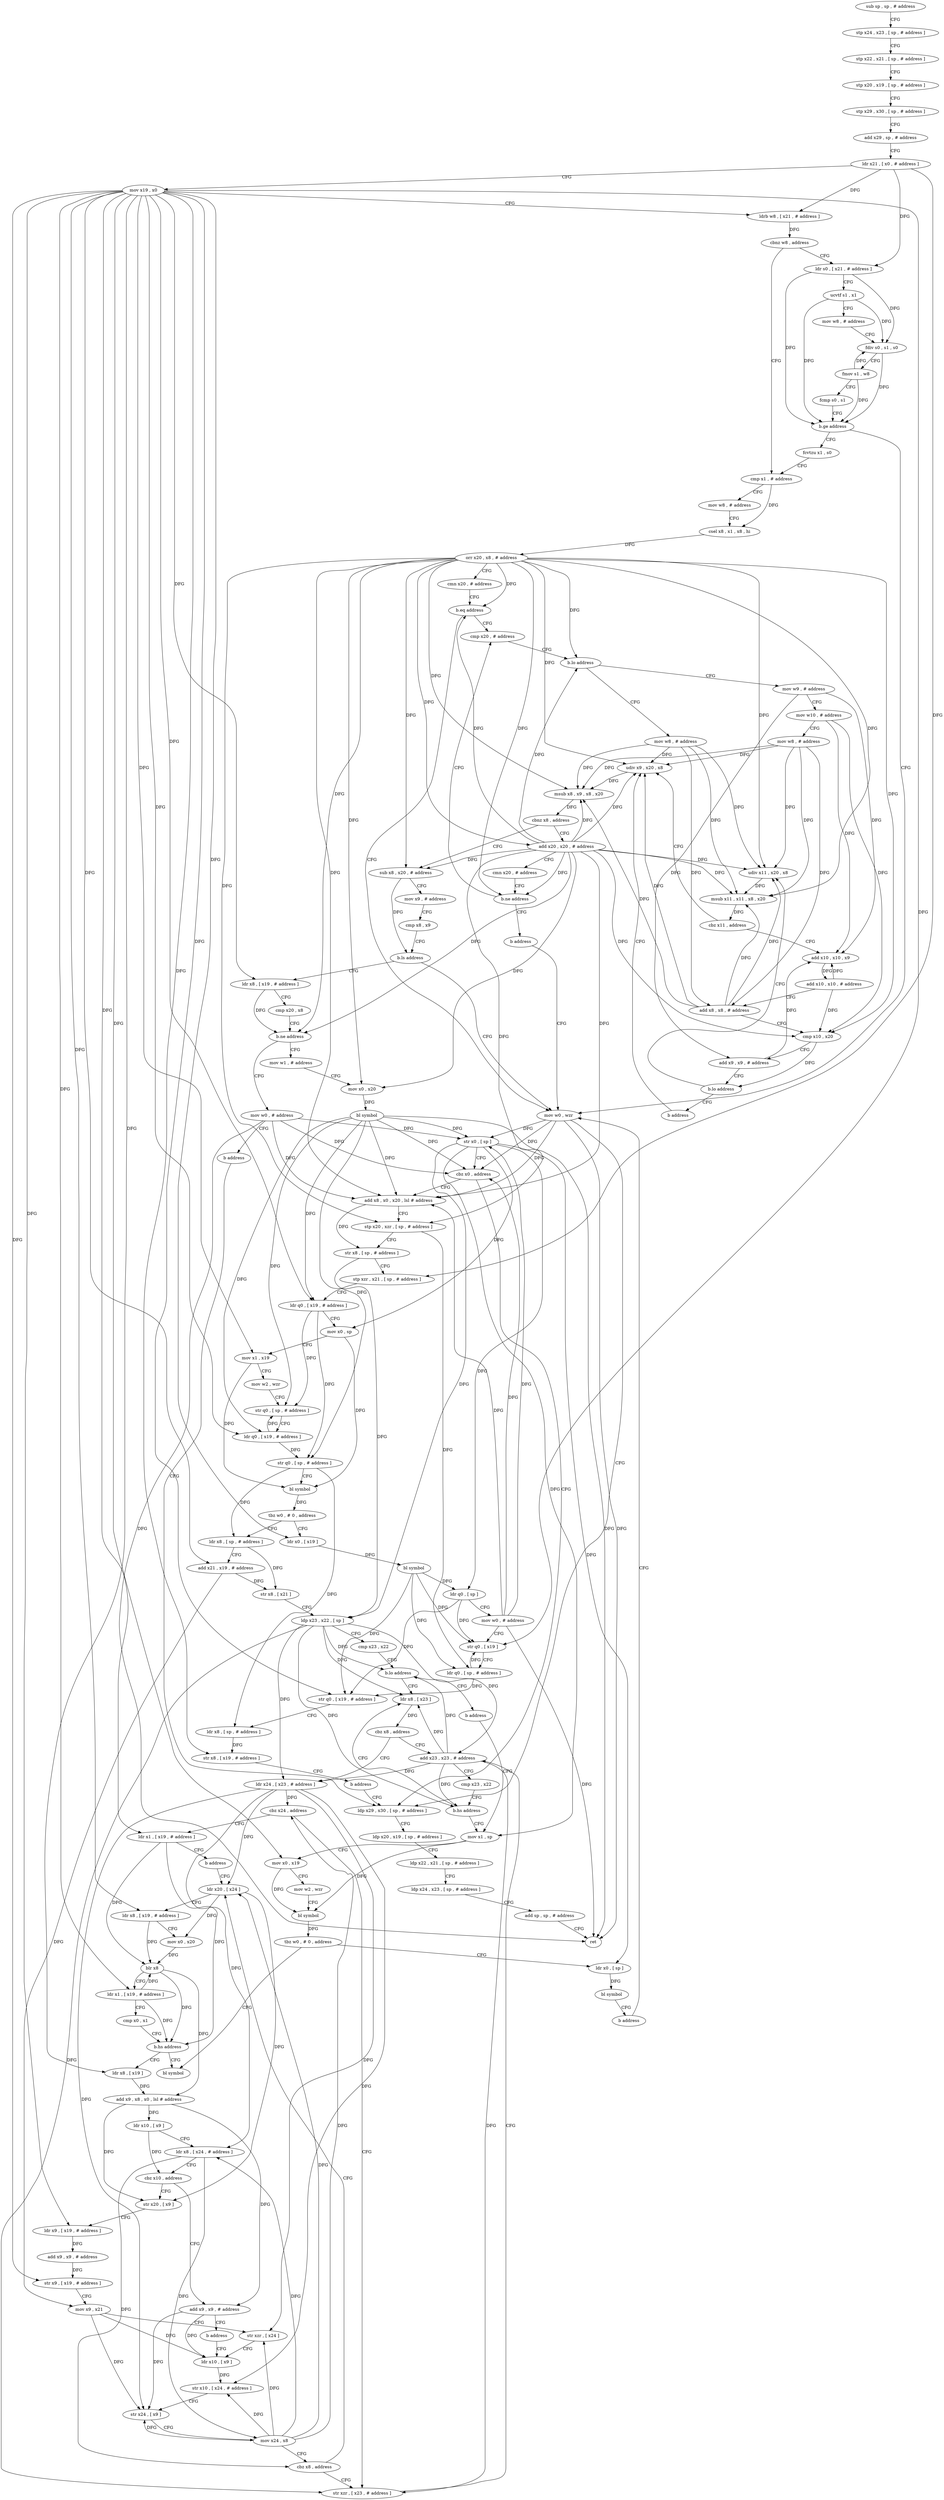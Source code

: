 digraph "func" {
"4222104" [label = "sub sp , sp , # address" ]
"4222108" [label = "stp x24 , x23 , [ sp , # address ]" ]
"4222112" [label = "stp x22 , x21 , [ sp , # address ]" ]
"4222116" [label = "stp x20 , x19 , [ sp , # address ]" ]
"4222120" [label = "stp x29 , x30 , [ sp , # address ]" ]
"4222124" [label = "add x29 , sp , # address" ]
"4222128" [label = "ldr x21 , [ x0 , # address ]" ]
"4222132" [label = "mov x19 , x0" ]
"4222136" [label = "ldrb w8 , [ x21 , # address ]" ]
"4222140" [label = "cbnz w8 , address" ]
"4222176" [label = "cmp x1 , # address" ]
"4222144" [label = "ldr s0 , [ x21 , # address ]" ]
"4222180" [label = "mov w8 , # address" ]
"4222184" [label = "csel x8 , x1 , x8 , hi" ]
"4222188" [label = "orr x20 , x8 , # address" ]
"4222192" [label = "cmn x20 , # address" ]
"4222196" [label = "b.eq address" ]
"4222308" [label = "mov w0 , wzr" ]
"4222200" [label = "cmp x20 , # address" ]
"4222148" [label = "ucvtf s1 , x1" ]
"4222152" [label = "mov w8 , # address" ]
"4222156" [label = "fdiv s0 , s1 , s0" ]
"4222160" [label = "fmov s1 , w8" ]
"4222164" [label = "fcmp s0 , s1" ]
"4222168" [label = "b.ge address" ]
"4222172" [label = "fcvtzu x1 , s0" ]
"4222312" [label = "ldp x29 , x30 , [ sp , # address ]" ]
"4222204" [label = "b.lo address" ]
"4222260" [label = "mov w8 , # address" ]
"4222208" [label = "mov w9 , # address" ]
"4222264" [label = "udiv x9 , x20 , x8" ]
"4222212" [label = "mov w10 , # address" ]
"4222216" [label = "mov w8 , # address" ]
"4222220" [label = "udiv x11 , x20 , x8" ]
"4222292" [label = "sub x8 , x20 , # address" ]
"4222296" [label = "mov x9 , # address" ]
"4222300" [label = "cmp x8 , x9" ]
"4222304" [label = "b.ls address" ]
"4222336" [label = "ldr x8 , [ x19 , # address ]" ]
"4222276" [label = "add x20 , x20 , # address" ]
"4222280" [label = "cmn x20 , # address" ]
"4222284" [label = "b.ne address" ]
"4222288" [label = "b address" ]
"4222268" [label = "msub x8 , x9 , x8 , x20" ]
"4222272" [label = "cbnz x8 , address" ]
"4222232" [label = "add x10 , x10 , x9" ]
"4222236" [label = "add x10 , x10 , # address" ]
"4222240" [label = "add x8 , x8 , # address" ]
"4222244" [label = "cmp x10 , x20" ]
"4222248" [label = "add x9 , x9 , # address" ]
"4222252" [label = "b.lo address" ]
"4222256" [label = "b address" ]
"4222340" [label = "cmp x20 , x8" ]
"4222344" [label = "b.ne address" ]
"4222356" [label = "mov w1 , # address" ]
"4222348" [label = "mov w0 , # address" ]
"4222224" [label = "msub x11 , x11 , x8 , x20" ]
"4222228" [label = "cbz x11 , address" ]
"4222360" [label = "mov x0 , x20" ]
"4222364" [label = "bl symbol" ]
"4222368" [label = "str x0 , [ sp ]" ]
"4222372" [label = "cbz x0 , address" ]
"4222376" [label = "add x8 , x0 , x20 , lsl # address" ]
"4222352" [label = "b address" ]
"4222316" [label = "ldp x20 , x19 , [ sp , # address ]" ]
"4222320" [label = "ldp x22 , x21 , [ sp , # address ]" ]
"4222324" [label = "ldp x24 , x23 , [ sp , # address ]" ]
"4222328" [label = "add sp , sp , # address" ]
"4222332" [label = "ret" ]
"4222380" [label = "stp x20 , xzr , [ sp , # address ]" ]
"4222384" [label = "str x8 , [ sp , # address ]" ]
"4222388" [label = "stp xzr , x21 , [ sp , # address ]" ]
"4222392" [label = "ldr q0 , [ x19 , # address ]" ]
"4222396" [label = "mov x0 , sp" ]
"4222400" [label = "mov x1 , x19" ]
"4222404" [label = "mov w2 , wzr" ]
"4222408" [label = "str q0 , [ sp , # address ]" ]
"4222412" [label = "ldr q0 , [ x19 , # address ]" ]
"4222416" [label = "str q0 , [ sp , # address ]" ]
"4222420" [label = "bl symbol" ]
"4222424" [label = "tbz w0 , # 0 , address" ]
"4222468" [label = "ldr x8 , [ sp , # address ]" ]
"4222428" [label = "ldr x0 , [ x19 ]" ]
"4222472" [label = "add x21 , x19 , # address" ]
"4222476" [label = "str x8 , [ x21 ]" ]
"4222480" [label = "ldp x23 , x22 , [ sp ]" ]
"4222484" [label = "cmp x23 , x22" ]
"4222488" [label = "b.lo address" ]
"4222512" [label = "ldr x8 , [ x23 ]" ]
"4222492" [label = "b address" ]
"4222432" [label = "bl symbol" ]
"4222436" [label = "ldr q0 , [ sp ]" ]
"4222440" [label = "mov w0 , # address" ]
"4222444" [label = "str q0 , [ x19 ]" ]
"4222448" [label = "ldr q0 , [ sp , # address ]" ]
"4222452" [label = "str q0 , [ x19 , # address ]" ]
"4222456" [label = "ldr x8 , [ sp , # address ]" ]
"4222460" [label = "str x8 , [ x19 , # address ]" ]
"4222464" [label = "b address" ]
"4222516" [label = "cbz x8 , address" ]
"4222500" [label = "add x23 , x23 , # address" ]
"4222520" [label = "ldr x24 , [ x23 , # address ]" ]
"4222636" [label = "mov x1 , sp" ]
"4222504" [label = "cmp x23 , x22" ]
"4222508" [label = "b.hs address" ]
"4222524" [label = "cbz x24 , address" ]
"4222496" [label = "str xzr , [ x23 , # address ]" ]
"4222528" [label = "ldr x1 , [ x19 , # address ]" ]
"4222640" [label = "mov x0 , x19" ]
"4222644" [label = "mov w2 , wzr" ]
"4222648" [label = "bl symbol" ]
"4222652" [label = "tbz w0 , # 0 , address" ]
"4222668" [label = "bl symbol" ]
"4222656" [label = "ldr x0 , [ sp ]" ]
"4222532" [label = "b address" ]
"4222580" [label = "ldr x20 , [ x24 ]" ]
"4222660" [label = "bl symbol" ]
"4222664" [label = "b address" ]
"4222584" [label = "ldr x8 , [ x19 , # address ]" ]
"4222588" [label = "mov x0 , x20" ]
"4222592" [label = "blr x8" ]
"4222596" [label = "ldr x1 , [ x19 , # address ]" ]
"4222600" [label = "cmp x0 , x1" ]
"4222604" [label = "b.hs address" ]
"4222608" [label = "ldr x8 , [ x19 ]" ]
"4222612" [label = "add x9 , x8 , x0 , lsl # address" ]
"4222616" [label = "ldr x10 , [ x9 ]" ]
"4222620" [label = "ldr x8 , [ x24 , # address ]" ]
"4222624" [label = "cbz x10 , address" ]
"4222536" [label = "str x20 , [ x9 ]" ]
"4222628" [label = "add x9 , x9 , # address" ]
"4222540" [label = "ldr x9 , [ x19 , # address ]" ]
"4222544" [label = "add x9 , x9 , # address" ]
"4222548" [label = "str x9 , [ x19 , # address ]" ]
"4222552" [label = "mov x9 , x21" ]
"4222556" [label = "str xzr , [ x24 ]" ]
"4222560" [label = "ldr x10 , [ x9 ]" ]
"4222632" [label = "b address" ]
"4222564" [label = "str x10 , [ x24 , # address ]" ]
"4222568" [label = "str x24 , [ x9 ]" ]
"4222572" [label = "mov x24 , x8" ]
"4222576" [label = "cbz x8 , address" ]
"4222104" -> "4222108" [ label = "CFG" ]
"4222108" -> "4222112" [ label = "CFG" ]
"4222112" -> "4222116" [ label = "CFG" ]
"4222116" -> "4222120" [ label = "CFG" ]
"4222120" -> "4222124" [ label = "CFG" ]
"4222124" -> "4222128" [ label = "CFG" ]
"4222128" -> "4222132" [ label = "CFG" ]
"4222128" -> "4222136" [ label = "DFG" ]
"4222128" -> "4222144" [ label = "DFG" ]
"4222128" -> "4222388" [ label = "DFG" ]
"4222132" -> "4222136" [ label = "CFG" ]
"4222132" -> "4222336" [ label = "DFG" ]
"4222132" -> "4222392" [ label = "DFG" ]
"4222132" -> "4222400" [ label = "DFG" ]
"4222132" -> "4222412" [ label = "DFG" ]
"4222132" -> "4222472" [ label = "DFG" ]
"4222132" -> "4222428" [ label = "DFG" ]
"4222132" -> "4222444" [ label = "DFG" ]
"4222132" -> "4222452" [ label = "DFG" ]
"4222132" -> "4222460" [ label = "DFG" ]
"4222132" -> "4222640" [ label = "DFG" ]
"4222132" -> "4222528" [ label = "DFG" ]
"4222132" -> "4222584" [ label = "DFG" ]
"4222132" -> "4222596" [ label = "DFG" ]
"4222132" -> "4222608" [ label = "DFG" ]
"4222132" -> "4222540" [ label = "DFG" ]
"4222132" -> "4222548" [ label = "DFG" ]
"4222136" -> "4222140" [ label = "DFG" ]
"4222140" -> "4222176" [ label = "CFG" ]
"4222140" -> "4222144" [ label = "CFG" ]
"4222176" -> "4222180" [ label = "CFG" ]
"4222176" -> "4222184" [ label = "DFG" ]
"4222144" -> "4222148" [ label = "CFG" ]
"4222144" -> "4222156" [ label = "DFG" ]
"4222144" -> "4222168" [ label = "DFG" ]
"4222180" -> "4222184" [ label = "CFG" ]
"4222184" -> "4222188" [ label = "DFG" ]
"4222188" -> "4222192" [ label = "CFG" ]
"4222188" -> "4222196" [ label = "DFG" ]
"4222188" -> "4222204" [ label = "DFG" ]
"4222188" -> "4222264" [ label = "DFG" ]
"4222188" -> "4222268" [ label = "DFG" ]
"4222188" -> "4222220" [ label = "DFG" ]
"4222188" -> "4222224" [ label = "DFG" ]
"4222188" -> "4222292" [ label = "DFG" ]
"4222188" -> "4222276" [ label = "DFG" ]
"4222188" -> "4222284" [ label = "DFG" ]
"4222188" -> "4222244" [ label = "DFG" ]
"4222188" -> "4222344" [ label = "DFG" ]
"4222188" -> "4222360" [ label = "DFG" ]
"4222188" -> "4222376" [ label = "DFG" ]
"4222188" -> "4222380" [ label = "DFG" ]
"4222192" -> "4222196" [ label = "CFG" ]
"4222196" -> "4222308" [ label = "CFG" ]
"4222196" -> "4222200" [ label = "CFG" ]
"4222308" -> "4222312" [ label = "CFG" ]
"4222308" -> "4222332" [ label = "DFG" ]
"4222308" -> "4222368" [ label = "DFG" ]
"4222308" -> "4222372" [ label = "DFG" ]
"4222308" -> "4222376" [ label = "DFG" ]
"4222200" -> "4222204" [ label = "CFG" ]
"4222148" -> "4222152" [ label = "CFG" ]
"4222148" -> "4222156" [ label = "DFG" ]
"4222148" -> "4222168" [ label = "DFG" ]
"4222152" -> "4222156" [ label = "CFG" ]
"4222156" -> "4222160" [ label = "CFG" ]
"4222156" -> "4222168" [ label = "DFG" ]
"4222160" -> "4222164" [ label = "CFG" ]
"4222160" -> "4222156" [ label = "DFG" ]
"4222160" -> "4222168" [ label = "DFG" ]
"4222164" -> "4222168" [ label = "CFG" ]
"4222168" -> "4222308" [ label = "CFG" ]
"4222168" -> "4222172" [ label = "CFG" ]
"4222172" -> "4222176" [ label = "CFG" ]
"4222312" -> "4222316" [ label = "CFG" ]
"4222204" -> "4222260" [ label = "CFG" ]
"4222204" -> "4222208" [ label = "CFG" ]
"4222260" -> "4222264" [ label = "DFG" ]
"4222260" -> "4222268" [ label = "DFG" ]
"4222260" -> "4222220" [ label = "DFG" ]
"4222260" -> "4222224" [ label = "DFG" ]
"4222260" -> "4222240" [ label = "DFG" ]
"4222208" -> "4222212" [ label = "CFG" ]
"4222208" -> "4222232" [ label = "DFG" ]
"4222208" -> "4222248" [ label = "DFG" ]
"4222264" -> "4222268" [ label = "DFG" ]
"4222212" -> "4222216" [ label = "CFG" ]
"4222212" -> "4222232" [ label = "DFG" ]
"4222212" -> "4222244" [ label = "DFG" ]
"4222216" -> "4222220" [ label = "DFG" ]
"4222216" -> "4222264" [ label = "DFG" ]
"4222216" -> "4222268" [ label = "DFG" ]
"4222216" -> "4222224" [ label = "DFG" ]
"4222216" -> "4222240" [ label = "DFG" ]
"4222220" -> "4222224" [ label = "DFG" ]
"4222292" -> "4222296" [ label = "CFG" ]
"4222292" -> "4222304" [ label = "DFG" ]
"4222296" -> "4222300" [ label = "CFG" ]
"4222300" -> "4222304" [ label = "CFG" ]
"4222304" -> "4222336" [ label = "CFG" ]
"4222304" -> "4222308" [ label = "CFG" ]
"4222336" -> "4222340" [ label = "CFG" ]
"4222336" -> "4222344" [ label = "DFG" ]
"4222276" -> "4222280" [ label = "CFG" ]
"4222276" -> "4222196" [ label = "DFG" ]
"4222276" -> "4222204" [ label = "DFG" ]
"4222276" -> "4222292" [ label = "DFG" ]
"4222276" -> "4222264" [ label = "DFG" ]
"4222276" -> "4222268" [ label = "DFG" ]
"4222276" -> "4222220" [ label = "DFG" ]
"4222276" -> "4222224" [ label = "DFG" ]
"4222276" -> "4222284" [ label = "DFG" ]
"4222276" -> "4222244" [ label = "DFG" ]
"4222276" -> "4222344" [ label = "DFG" ]
"4222276" -> "4222360" [ label = "DFG" ]
"4222276" -> "4222376" [ label = "DFG" ]
"4222276" -> "4222380" [ label = "DFG" ]
"4222280" -> "4222284" [ label = "CFG" ]
"4222284" -> "4222200" [ label = "CFG" ]
"4222284" -> "4222288" [ label = "CFG" ]
"4222288" -> "4222308" [ label = "CFG" ]
"4222268" -> "4222272" [ label = "DFG" ]
"4222272" -> "4222292" [ label = "CFG" ]
"4222272" -> "4222276" [ label = "CFG" ]
"4222232" -> "4222236" [ label = "DFG" ]
"4222236" -> "4222240" [ label = "CFG" ]
"4222236" -> "4222232" [ label = "DFG" ]
"4222236" -> "4222244" [ label = "DFG" ]
"4222240" -> "4222244" [ label = "CFG" ]
"4222240" -> "4222264" [ label = "DFG" ]
"4222240" -> "4222268" [ label = "DFG" ]
"4222240" -> "4222220" [ label = "DFG" ]
"4222240" -> "4222224" [ label = "DFG" ]
"4222244" -> "4222248" [ label = "CFG" ]
"4222244" -> "4222252" [ label = "DFG" ]
"4222248" -> "4222252" [ label = "CFG" ]
"4222248" -> "4222232" [ label = "DFG" ]
"4222252" -> "4222220" [ label = "CFG" ]
"4222252" -> "4222256" [ label = "CFG" ]
"4222256" -> "4222264" [ label = "CFG" ]
"4222340" -> "4222344" [ label = "CFG" ]
"4222344" -> "4222356" [ label = "CFG" ]
"4222344" -> "4222348" [ label = "CFG" ]
"4222356" -> "4222360" [ label = "CFG" ]
"4222348" -> "4222352" [ label = "CFG" ]
"4222348" -> "4222368" [ label = "DFG" ]
"4222348" -> "4222372" [ label = "DFG" ]
"4222348" -> "4222332" [ label = "DFG" ]
"4222348" -> "4222376" [ label = "DFG" ]
"4222224" -> "4222228" [ label = "DFG" ]
"4222228" -> "4222264" [ label = "CFG" ]
"4222228" -> "4222232" [ label = "CFG" ]
"4222360" -> "4222364" [ label = "DFG" ]
"4222364" -> "4222368" [ label = "DFG" ]
"4222364" -> "4222332" [ label = "DFG" ]
"4222364" -> "4222372" [ label = "DFG" ]
"4222364" -> "4222376" [ label = "DFG" ]
"4222364" -> "4222392" [ label = "DFG" ]
"4222364" -> "4222408" [ label = "DFG" ]
"4222364" -> "4222412" [ label = "DFG" ]
"4222364" -> "4222416" [ label = "DFG" ]
"4222368" -> "4222372" [ label = "CFG" ]
"4222368" -> "4222480" [ label = "DFG" ]
"4222368" -> "4222436" [ label = "DFG" ]
"4222368" -> "4222656" [ label = "DFG" ]
"4222368" -> "4222396" [ label = "DFG" ]
"4222368" -> "4222636" [ label = "DFG" ]
"4222372" -> "4222312" [ label = "CFG" ]
"4222372" -> "4222376" [ label = "CFG" ]
"4222376" -> "4222380" [ label = "CFG" ]
"4222376" -> "4222384" [ label = "DFG" ]
"4222352" -> "4222312" [ label = "CFG" ]
"4222316" -> "4222320" [ label = "CFG" ]
"4222320" -> "4222324" [ label = "CFG" ]
"4222324" -> "4222328" [ label = "CFG" ]
"4222328" -> "4222332" [ label = "CFG" ]
"4222380" -> "4222384" [ label = "CFG" ]
"4222380" -> "4222448" [ label = "DFG" ]
"4222384" -> "4222388" [ label = "CFG" ]
"4222384" -> "4222480" [ label = "DFG" ]
"4222388" -> "4222392" [ label = "CFG" ]
"4222392" -> "4222396" [ label = "CFG" ]
"4222392" -> "4222408" [ label = "DFG" ]
"4222392" -> "4222416" [ label = "DFG" ]
"4222396" -> "4222400" [ label = "CFG" ]
"4222396" -> "4222420" [ label = "DFG" ]
"4222400" -> "4222404" [ label = "CFG" ]
"4222400" -> "4222420" [ label = "DFG" ]
"4222404" -> "4222408" [ label = "CFG" ]
"4222408" -> "4222412" [ label = "CFG" ]
"4222412" -> "4222416" [ label = "DFG" ]
"4222412" -> "4222408" [ label = "DFG" ]
"4222416" -> "4222420" [ label = "CFG" ]
"4222416" -> "4222468" [ label = "DFG" ]
"4222416" -> "4222456" [ label = "DFG" ]
"4222420" -> "4222424" [ label = "DFG" ]
"4222424" -> "4222468" [ label = "CFG" ]
"4222424" -> "4222428" [ label = "CFG" ]
"4222468" -> "4222472" [ label = "CFG" ]
"4222468" -> "4222476" [ label = "DFG" ]
"4222428" -> "4222432" [ label = "DFG" ]
"4222472" -> "4222476" [ label = "DFG" ]
"4222472" -> "4222552" [ label = "DFG" ]
"4222476" -> "4222480" [ label = "CFG" ]
"4222480" -> "4222484" [ label = "CFG" ]
"4222480" -> "4222488" [ label = "DFG" ]
"4222480" -> "4222512" [ label = "DFG" ]
"4222480" -> "4222500" [ label = "DFG" ]
"4222480" -> "4222508" [ label = "DFG" ]
"4222480" -> "4222520" [ label = "DFG" ]
"4222480" -> "4222496" [ label = "DFG" ]
"4222484" -> "4222488" [ label = "CFG" ]
"4222488" -> "4222512" [ label = "CFG" ]
"4222488" -> "4222492" [ label = "CFG" ]
"4222512" -> "4222516" [ label = "DFG" ]
"4222492" -> "4222636" [ label = "CFG" ]
"4222432" -> "4222436" [ label = "DFG" ]
"4222432" -> "4222444" [ label = "DFG" ]
"4222432" -> "4222448" [ label = "DFG" ]
"4222432" -> "4222452" [ label = "DFG" ]
"4222436" -> "4222440" [ label = "CFG" ]
"4222436" -> "4222444" [ label = "DFG" ]
"4222436" -> "4222452" [ label = "DFG" ]
"4222440" -> "4222444" [ label = "CFG" ]
"4222440" -> "4222368" [ label = "DFG" ]
"4222440" -> "4222372" [ label = "DFG" ]
"4222440" -> "4222332" [ label = "DFG" ]
"4222440" -> "4222376" [ label = "DFG" ]
"4222444" -> "4222448" [ label = "CFG" ]
"4222448" -> "4222452" [ label = "DFG" ]
"4222448" -> "4222444" [ label = "DFG" ]
"4222452" -> "4222456" [ label = "CFG" ]
"4222456" -> "4222460" [ label = "DFG" ]
"4222460" -> "4222464" [ label = "CFG" ]
"4222464" -> "4222312" [ label = "CFG" ]
"4222516" -> "4222500" [ label = "CFG" ]
"4222516" -> "4222520" [ label = "CFG" ]
"4222500" -> "4222504" [ label = "CFG" ]
"4222500" -> "4222512" [ label = "DFG" ]
"4222500" -> "4222488" [ label = "DFG" ]
"4222500" -> "4222508" [ label = "DFG" ]
"4222500" -> "4222520" [ label = "DFG" ]
"4222500" -> "4222496" [ label = "DFG" ]
"4222520" -> "4222524" [ label = "DFG" ]
"4222520" -> "4222580" [ label = "DFG" ]
"4222520" -> "4222620" [ label = "DFG" ]
"4222520" -> "4222556" [ label = "DFG" ]
"4222520" -> "4222564" [ label = "DFG" ]
"4222520" -> "4222568" [ label = "DFG" ]
"4222636" -> "4222640" [ label = "CFG" ]
"4222636" -> "4222648" [ label = "DFG" ]
"4222504" -> "4222508" [ label = "CFG" ]
"4222508" -> "4222636" [ label = "CFG" ]
"4222508" -> "4222512" [ label = "CFG" ]
"4222524" -> "4222496" [ label = "CFG" ]
"4222524" -> "4222528" [ label = "CFG" ]
"4222496" -> "4222500" [ label = "CFG" ]
"4222528" -> "4222532" [ label = "CFG" ]
"4222528" -> "4222592" [ label = "DFG" ]
"4222528" -> "4222604" [ label = "DFG" ]
"4222640" -> "4222644" [ label = "CFG" ]
"4222640" -> "4222648" [ label = "DFG" ]
"4222644" -> "4222648" [ label = "CFG" ]
"4222648" -> "4222652" [ label = "DFG" ]
"4222652" -> "4222668" [ label = "CFG" ]
"4222652" -> "4222656" [ label = "CFG" ]
"4222656" -> "4222660" [ label = "DFG" ]
"4222532" -> "4222580" [ label = "CFG" ]
"4222580" -> "4222584" [ label = "CFG" ]
"4222580" -> "4222588" [ label = "DFG" ]
"4222580" -> "4222536" [ label = "DFG" ]
"4222660" -> "4222664" [ label = "CFG" ]
"4222664" -> "4222308" [ label = "CFG" ]
"4222584" -> "4222588" [ label = "CFG" ]
"4222584" -> "4222592" [ label = "DFG" ]
"4222588" -> "4222592" [ label = "DFG" ]
"4222592" -> "4222596" [ label = "CFG" ]
"4222592" -> "4222604" [ label = "DFG" ]
"4222592" -> "4222612" [ label = "DFG" ]
"4222596" -> "4222600" [ label = "CFG" ]
"4222596" -> "4222592" [ label = "DFG" ]
"4222596" -> "4222604" [ label = "DFG" ]
"4222600" -> "4222604" [ label = "CFG" ]
"4222604" -> "4222668" [ label = "CFG" ]
"4222604" -> "4222608" [ label = "CFG" ]
"4222608" -> "4222612" [ label = "DFG" ]
"4222612" -> "4222616" [ label = "DFG" ]
"4222612" -> "4222536" [ label = "DFG" ]
"4222612" -> "4222628" [ label = "DFG" ]
"4222616" -> "4222620" [ label = "CFG" ]
"4222616" -> "4222624" [ label = "DFG" ]
"4222620" -> "4222624" [ label = "CFG" ]
"4222620" -> "4222572" [ label = "DFG" ]
"4222620" -> "4222576" [ label = "DFG" ]
"4222624" -> "4222536" [ label = "CFG" ]
"4222624" -> "4222628" [ label = "CFG" ]
"4222536" -> "4222540" [ label = "CFG" ]
"4222628" -> "4222632" [ label = "CFG" ]
"4222628" -> "4222560" [ label = "DFG" ]
"4222628" -> "4222568" [ label = "DFG" ]
"4222540" -> "4222544" [ label = "DFG" ]
"4222544" -> "4222548" [ label = "DFG" ]
"4222548" -> "4222552" [ label = "CFG" ]
"4222552" -> "4222556" [ label = "CFG" ]
"4222552" -> "4222560" [ label = "DFG" ]
"4222552" -> "4222568" [ label = "DFG" ]
"4222556" -> "4222560" [ label = "CFG" ]
"4222560" -> "4222564" [ label = "DFG" ]
"4222632" -> "4222560" [ label = "CFG" ]
"4222564" -> "4222568" [ label = "CFG" ]
"4222568" -> "4222572" [ label = "CFG" ]
"4222572" -> "4222576" [ label = "CFG" ]
"4222572" -> "4222524" [ label = "DFG" ]
"4222572" -> "4222580" [ label = "DFG" ]
"4222572" -> "4222620" [ label = "DFG" ]
"4222572" -> "4222556" [ label = "DFG" ]
"4222572" -> "4222568" [ label = "DFG" ]
"4222572" -> "4222564" [ label = "DFG" ]
"4222576" -> "4222496" [ label = "CFG" ]
"4222576" -> "4222580" [ label = "CFG" ]
}
